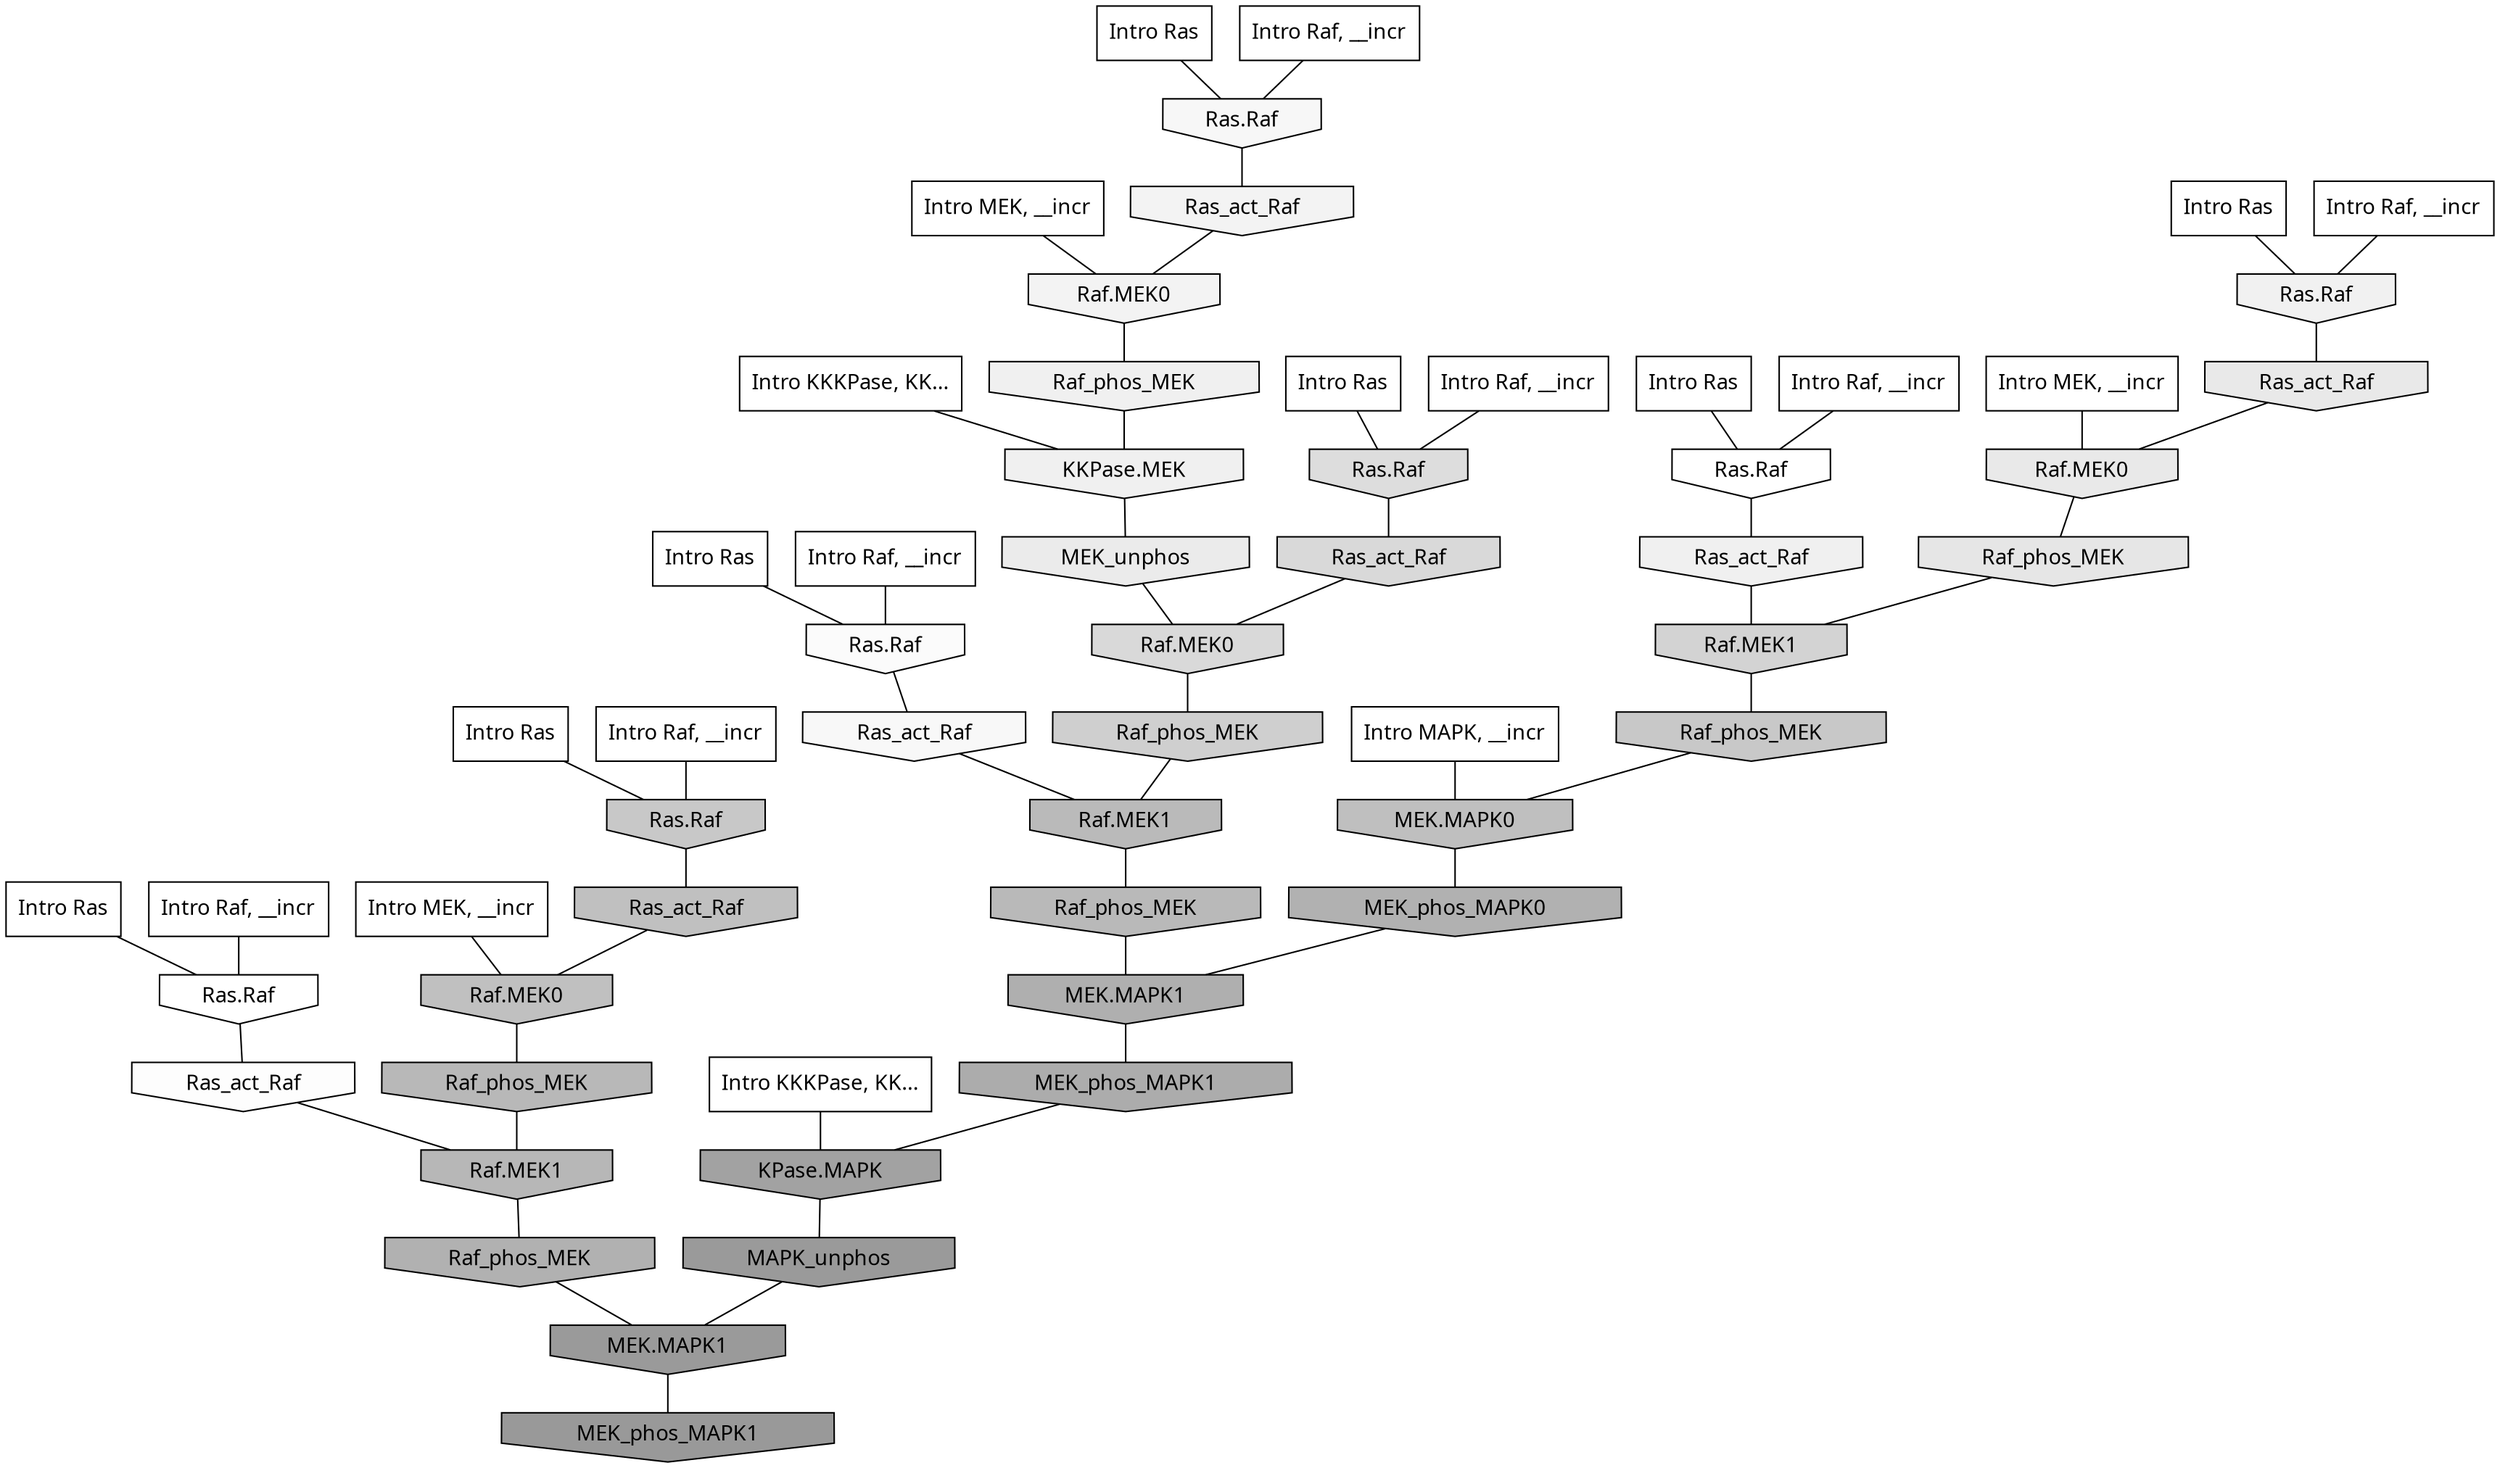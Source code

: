 digraph G{
  rankdir="TB";
  ranksep=0.30;
  node [fontname="CMU Serif"];
  edge [fontname="CMU Serif"];
  
  1 [label="Intro Ras", shape=rectangle, style=filled, fillcolor="0.000 0.000 1.000"]
  
  2 [label="Intro Ras", shape=rectangle, style=filled, fillcolor="0.000 0.000 1.000"]
  
  16 [label="Intro Ras", shape=rectangle, style=filled, fillcolor="0.000 0.000 1.000"]
  
  32 [label="Intro Ras", shape=rectangle, style=filled, fillcolor="0.000 0.000 1.000"]
  
  53 [label="Intro Ras", shape=rectangle, style=filled, fillcolor="0.000 0.000 1.000"]
  
  61 [label="Intro Ras", shape=rectangle, style=filled, fillcolor="0.000 0.000 1.000"]
  
  84 [label="Intro Ras", shape=rectangle, style=filled, fillcolor="0.000 0.000 1.000"]
  
  374 [label="Intro Raf, __incr", shape=rectangle, style=filled, fillcolor="0.000 0.000 1.000"]
  
  411 [label="Intro Raf, __incr", shape=rectangle, style=filled, fillcolor="0.000 0.000 1.000"]
  
  537 [label="Intro Raf, __incr", shape=rectangle, style=filled, fillcolor="0.000 0.000 1.000"]
  
  579 [label="Intro Raf, __incr", shape=rectangle, style=filled, fillcolor="0.000 0.000 1.000"]
  
  667 [label="Intro Raf, __incr", shape=rectangle, style=filled, fillcolor="0.000 0.000 1.000"]
  
  733 [label="Intro Raf, __incr", shape=rectangle, style=filled, fillcolor="0.000 0.000 1.000"]
  
  1059 [label="Intro Raf, __incr", shape=rectangle, style=filled, fillcolor="0.000 0.000 1.000"]
  
  1205 [label="Intro MEK, __incr", shape=rectangle, style=filled, fillcolor="0.000 0.000 1.000"]
  
  1589 [label="Intro MEK, __incr", shape=rectangle, style=filled, fillcolor="0.000 0.000 1.000"]
  
  1645 [label="Intro MEK, __incr", shape=rectangle, style=filled, fillcolor="0.000 0.000 1.000"]
  
  2103 [label="Intro MAPK, __incr", shape=rectangle, style=filled, fillcolor="0.000 0.000 1.000"]
  
  3177 [label="Intro KKKPase, KK...", shape=rectangle, style=filled, fillcolor="0.000 0.000 1.000"]
  
  3197 [label="Intro KKKPase, KK...", shape=rectangle, style=filled, fillcolor="0.000 0.000 1.000"]
  
  3208 [label="Ras.Raf", shape=invhouse, style=filled, fillcolor="0.000 0.000 1.000"]
  
  3240 [label="Ras.Raf", shape=invhouse, style=filled, fillcolor="0.000 0.000 1.000"]
  
  3367 [label="Ras_act_Raf", shape=invhouse, style=filled, fillcolor="0.000 0.000 0.992"]
  
  3439 [label="Ras.Raf", shape=invhouse, style=filled, fillcolor="0.000 0.000 0.982"]
  
  3528 [label="Ras_act_Raf", shape=invhouse, style=filled, fillcolor="0.000 0.000 0.972"]
  
  3562 [label="Ras.Raf", shape=invhouse, style=filled, fillcolor="0.000 0.000 0.968"]
  
  3738 [label="Ras_act_Raf", shape=invhouse, style=filled, fillcolor="0.000 0.000 0.953"]
  
  3787 [label="Raf.MEK0", shape=invhouse, style=filled, fillcolor="0.000 0.000 0.950"]
  
  3904 [label="Ras.Raf", shape=invhouse, style=filled, fillcolor="0.000 0.000 0.944"]
  
  4011 [label="Raf_phos_MEK", shape=invhouse, style=filled, fillcolor="0.000 0.000 0.939"]
  
  4015 [label="KKPase.MEK", shape=invhouse, style=filled, fillcolor="0.000 0.000 0.939"]
  
  4020 [label="Ras_act_Raf", shape=invhouse, style=filled, fillcolor="0.000 0.000 0.938"]
  
  4308 [label="MEK_unphos", shape=invhouse, style=filled, fillcolor="0.000 0.000 0.920"]
  
  4444 [label="Ras_act_Raf", shape=invhouse, style=filled, fillcolor="0.000 0.000 0.913"]
  
  4446 [label="Raf.MEK0", shape=invhouse, style=filled, fillcolor="0.000 0.000 0.913"]
  
  4678 [label="Raf_phos_MEK", shape=invhouse, style=filled, fillcolor="0.000 0.000 0.901"]
  
  5418 [label="Ras.Raf", shape=invhouse, style=filled, fillcolor="0.000 0.000 0.866"]
  
  5701 [label="Ras_act_Raf", shape=invhouse, style=filled, fillcolor="0.000 0.000 0.851"]
  
  5703 [label="Raf.MEK0", shape=invhouse, style=filled, fillcolor="0.000 0.000 0.851"]
  
  6271 [label="Raf.MEK1", shape=invhouse, style=filled, fillcolor="0.000 0.000 0.828"]
  
  6783 [label="Raf_phos_MEK", shape=invhouse, style=filled, fillcolor="0.000 0.000 0.811"]
  
  7846 [label="Ras.Raf", shape=invhouse, style=filled, fillcolor="0.000 0.000 0.783"]
  
  7875 [label="Raf_phos_MEK", shape=invhouse, style=filled, fillcolor="0.000 0.000 0.782"]
  
  9052 [label="Ras_act_Raf", shape=invhouse, style=filled, fillcolor="0.000 0.000 0.752"]
  
  9055 [label="Raf.MEK0", shape=invhouse, style=filled, fillcolor="0.000 0.000 0.752"]
  
  9270 [label="MEK.MAPK0", shape=invhouse, style=filled, fillcolor="0.000 0.000 0.748"]
  
  10291 [label="Raf.MEK1", shape=invhouse, style=filled, fillcolor="0.000 0.000 0.730"]
  
  10617 [label="Raf_phos_MEK", shape=invhouse, style=filled, fillcolor="0.000 0.000 0.724"]
  
  10892 [label="Raf_phos_MEK", shape=invhouse, style=filled, fillcolor="0.000 0.000 0.720"]
  
  10997 [label="Raf.MEK1", shape=invhouse, style=filled, fillcolor="0.000 0.000 0.718"]
  
  12635 [label="MEK_phos_MAPK0", shape=invhouse, style=filled, fillcolor="0.000 0.000 0.695"]
  
  12837 [label="Raf_phos_MEK", shape=invhouse, style=filled, fillcolor="0.000 0.000 0.692"]
  
  13313 [label="MEK.MAPK1", shape=invhouse, style=filled, fillcolor="0.000 0.000 0.685"]
  
  14255 [label="MEK_phos_MAPK1", shape=invhouse, style=filled, fillcolor="0.000 0.000 0.675"]
  
  16823 [label="KPase.MAPK", shape=invhouse, style=filled, fillcolor="0.000 0.000 0.635"]
  
  17891 [label="MAPK_unphos", shape=invhouse, style=filled, fillcolor="0.000 0.000 0.605"]
  
  17894 [label="MEK.MAPK1", shape=invhouse, style=filled, fillcolor="0.000 0.000 0.605"]
  
  18066 [label="MEK_phos_MAPK1", shape=invhouse, style=filled, fillcolor="0.000 0.000 0.600"]
  
  
  17894 -> 18066 [dir=none, color="0.000 0.000 0.000"] 
  17891 -> 17894 [dir=none, color="0.000 0.000 0.000"] 
  16823 -> 17891 [dir=none, color="0.000 0.000 0.000"] 
  14255 -> 16823 [dir=none, color="0.000 0.000 0.000"] 
  13313 -> 14255 [dir=none, color="0.000 0.000 0.000"] 
  12837 -> 17894 [dir=none, color="0.000 0.000 0.000"] 
  12635 -> 13313 [dir=none, color="0.000 0.000 0.000"] 
  10997 -> 12837 [dir=none, color="0.000 0.000 0.000"] 
  10892 -> 10997 [dir=none, color="0.000 0.000 0.000"] 
  10617 -> 13313 [dir=none, color="0.000 0.000 0.000"] 
  10291 -> 10617 [dir=none, color="0.000 0.000 0.000"] 
  9270 -> 12635 [dir=none, color="0.000 0.000 0.000"] 
  9055 -> 10892 [dir=none, color="0.000 0.000 0.000"] 
  9052 -> 9055 [dir=none, color="0.000 0.000 0.000"] 
  7875 -> 9270 [dir=none, color="0.000 0.000 0.000"] 
  7846 -> 9052 [dir=none, color="0.000 0.000 0.000"] 
  6783 -> 10291 [dir=none, color="0.000 0.000 0.000"] 
  6271 -> 7875 [dir=none, color="0.000 0.000 0.000"] 
  5703 -> 6783 [dir=none, color="0.000 0.000 0.000"] 
  5701 -> 5703 [dir=none, color="0.000 0.000 0.000"] 
  5418 -> 5701 [dir=none, color="0.000 0.000 0.000"] 
  4678 -> 6271 [dir=none, color="0.000 0.000 0.000"] 
  4446 -> 4678 [dir=none, color="0.000 0.000 0.000"] 
  4444 -> 4446 [dir=none, color="0.000 0.000 0.000"] 
  4308 -> 5703 [dir=none, color="0.000 0.000 0.000"] 
  4020 -> 6271 [dir=none, color="0.000 0.000 0.000"] 
  4015 -> 4308 [dir=none, color="0.000 0.000 0.000"] 
  4011 -> 4015 [dir=none, color="0.000 0.000 0.000"] 
  3904 -> 4444 [dir=none, color="0.000 0.000 0.000"] 
  3787 -> 4011 [dir=none, color="0.000 0.000 0.000"] 
  3738 -> 3787 [dir=none, color="0.000 0.000 0.000"] 
  3562 -> 3738 [dir=none, color="0.000 0.000 0.000"] 
  3528 -> 10291 [dir=none, color="0.000 0.000 0.000"] 
  3439 -> 3528 [dir=none, color="0.000 0.000 0.000"] 
  3367 -> 10997 [dir=none, color="0.000 0.000 0.000"] 
  3240 -> 3367 [dir=none, color="0.000 0.000 0.000"] 
  3208 -> 4020 [dir=none, color="0.000 0.000 0.000"] 
  3197 -> 16823 [dir=none, color="0.000 0.000 0.000"] 
  3177 -> 4015 [dir=none, color="0.000 0.000 0.000"] 
  2103 -> 9270 [dir=none, color="0.000 0.000 0.000"] 
  1645 -> 3787 [dir=none, color="0.000 0.000 0.000"] 
  1589 -> 9055 [dir=none, color="0.000 0.000 0.000"] 
  1205 -> 4446 [dir=none, color="0.000 0.000 0.000"] 
  1059 -> 3904 [dir=none, color="0.000 0.000 0.000"] 
  733 -> 3208 [dir=none, color="0.000 0.000 0.000"] 
  667 -> 5418 [dir=none, color="0.000 0.000 0.000"] 
  579 -> 3240 [dir=none, color="0.000 0.000 0.000"] 
  537 -> 3439 [dir=none, color="0.000 0.000 0.000"] 
  411 -> 3562 [dir=none, color="0.000 0.000 0.000"] 
  374 -> 7846 [dir=none, color="0.000 0.000 0.000"] 
  84 -> 3904 [dir=none, color="0.000 0.000 0.000"] 
  61 -> 3208 [dir=none, color="0.000 0.000 0.000"] 
  53 -> 7846 [dir=none, color="0.000 0.000 0.000"] 
  32 -> 5418 [dir=none, color="0.000 0.000 0.000"] 
  16 -> 3439 [dir=none, color="0.000 0.000 0.000"] 
  2 -> 3562 [dir=none, color="0.000 0.000 0.000"] 
  1 -> 3240 [dir=none, color="0.000 0.000 0.000"] 
  
  }
